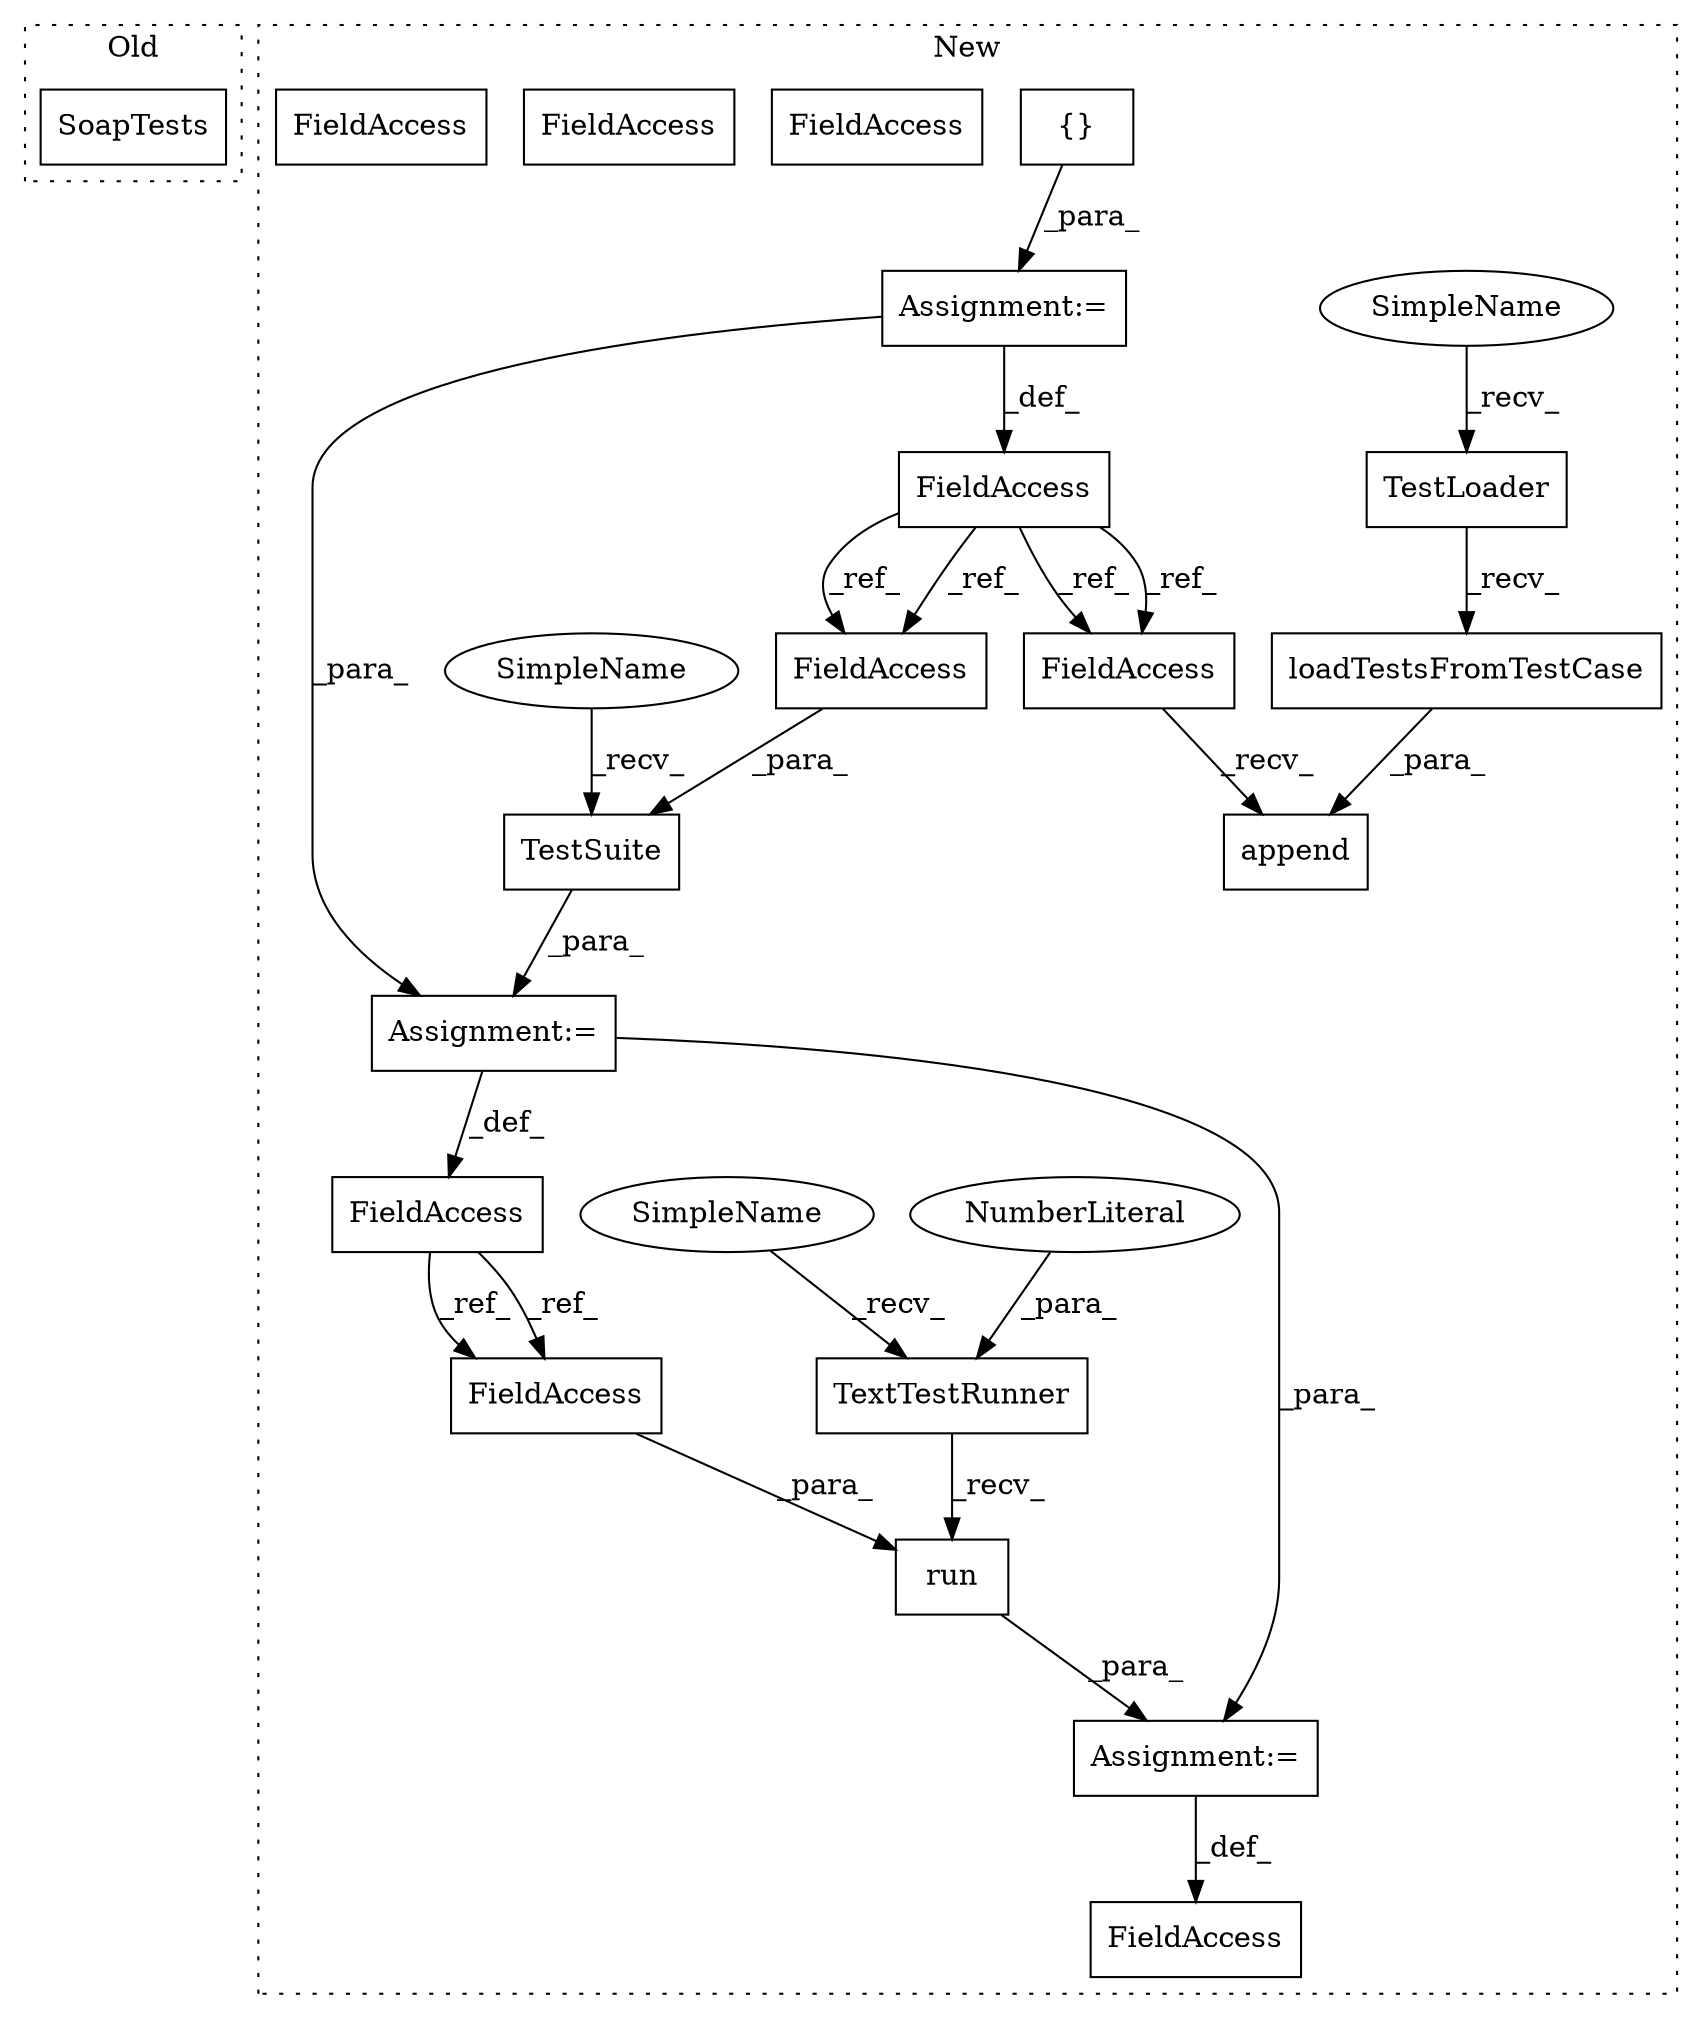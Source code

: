 digraph G {
subgraph cluster0 {
1 [label="SoapTests" a="32" s="41526" l="11" shape="box"];
label = "Old";
style="dotted";
}
subgraph cluster1 {
2 [label="TestSuite" a="32" s="41660,41676" l="10,1" shape="box"];
3 [label="TextTestRunner" a="32" s="41701,41717" l="15,1" shape="box"];
4 [label="{}" a="4" s="41555" l="2" shape="box"];
5 [label="NumberLiteral" a="34" s="41716" l="1" shape="ellipse"];
6 [label="FieldAccess" a="22" s="41524" l="6" shape="box"];
7 [label="FieldAccess" a="22" s="41642" l="8" shape="box"];
8 [label="FieldAccess" a="22" s="41565" l="6" shape="box"];
9 [label="FieldAccess" a="22" s="41670" l="6" shape="box"];
10 [label="FieldAccess" a="22" s="41685" l="6" shape="box"];
11 [label="FieldAccess" a="22" s="41723" l="8" shape="box"];
12 [label="TestLoader" a="32" s="41588" l="12" shape="box"];
13 [label="loadTestsFromTestCase" a="32" s="41601,41632" l="22,1" shape="box"];
14 [label="run" a="32" s="41719,41731" l="4,1" shape="box"];
15 [label="Assignment:=" a="7" s="41691" l="1" shape="box"];
16 [label="Assignment:=" a="7" s="41530" l="1" shape="box"];
17 [label="Assignment:=" a="7" s="41650" l="1" shape="box"];
18 [label="append" a="32" s="41572,41633" l="7,1" shape="box"];
19 [label="FieldAccess" a="22" s="41565" l="6" shape="box"];
20 [label="FieldAccess" a="22" s="41670" l="6" shape="box"];
21 [label="FieldAccess" a="22" s="41723" l="8" shape="box"];
22 [label="SimpleName" a="42" s="41579" l="8" shape="ellipse"];
23 [label="SimpleName" a="42" s="41692" l="8" shape="ellipse"];
24 [label="SimpleName" a="42" s="41651" l="8" shape="ellipse"];
label = "New";
style="dotted";
}
2 -> 17 [label="_para_"];
3 -> 14 [label="_recv_"];
4 -> 16 [label="_para_"];
5 -> 3 [label="_para_"];
6 -> 19 [label="_ref_"];
6 -> 20 [label="_ref_"];
6 -> 20 [label="_ref_"];
6 -> 19 [label="_ref_"];
7 -> 21 [label="_ref_"];
7 -> 21 [label="_ref_"];
12 -> 13 [label="_recv_"];
13 -> 18 [label="_para_"];
14 -> 15 [label="_para_"];
15 -> 10 [label="_def_"];
16 -> 6 [label="_def_"];
16 -> 17 [label="_para_"];
17 -> 15 [label="_para_"];
17 -> 7 [label="_def_"];
19 -> 18 [label="_recv_"];
20 -> 2 [label="_para_"];
21 -> 14 [label="_para_"];
22 -> 12 [label="_recv_"];
23 -> 3 [label="_recv_"];
24 -> 2 [label="_recv_"];
}